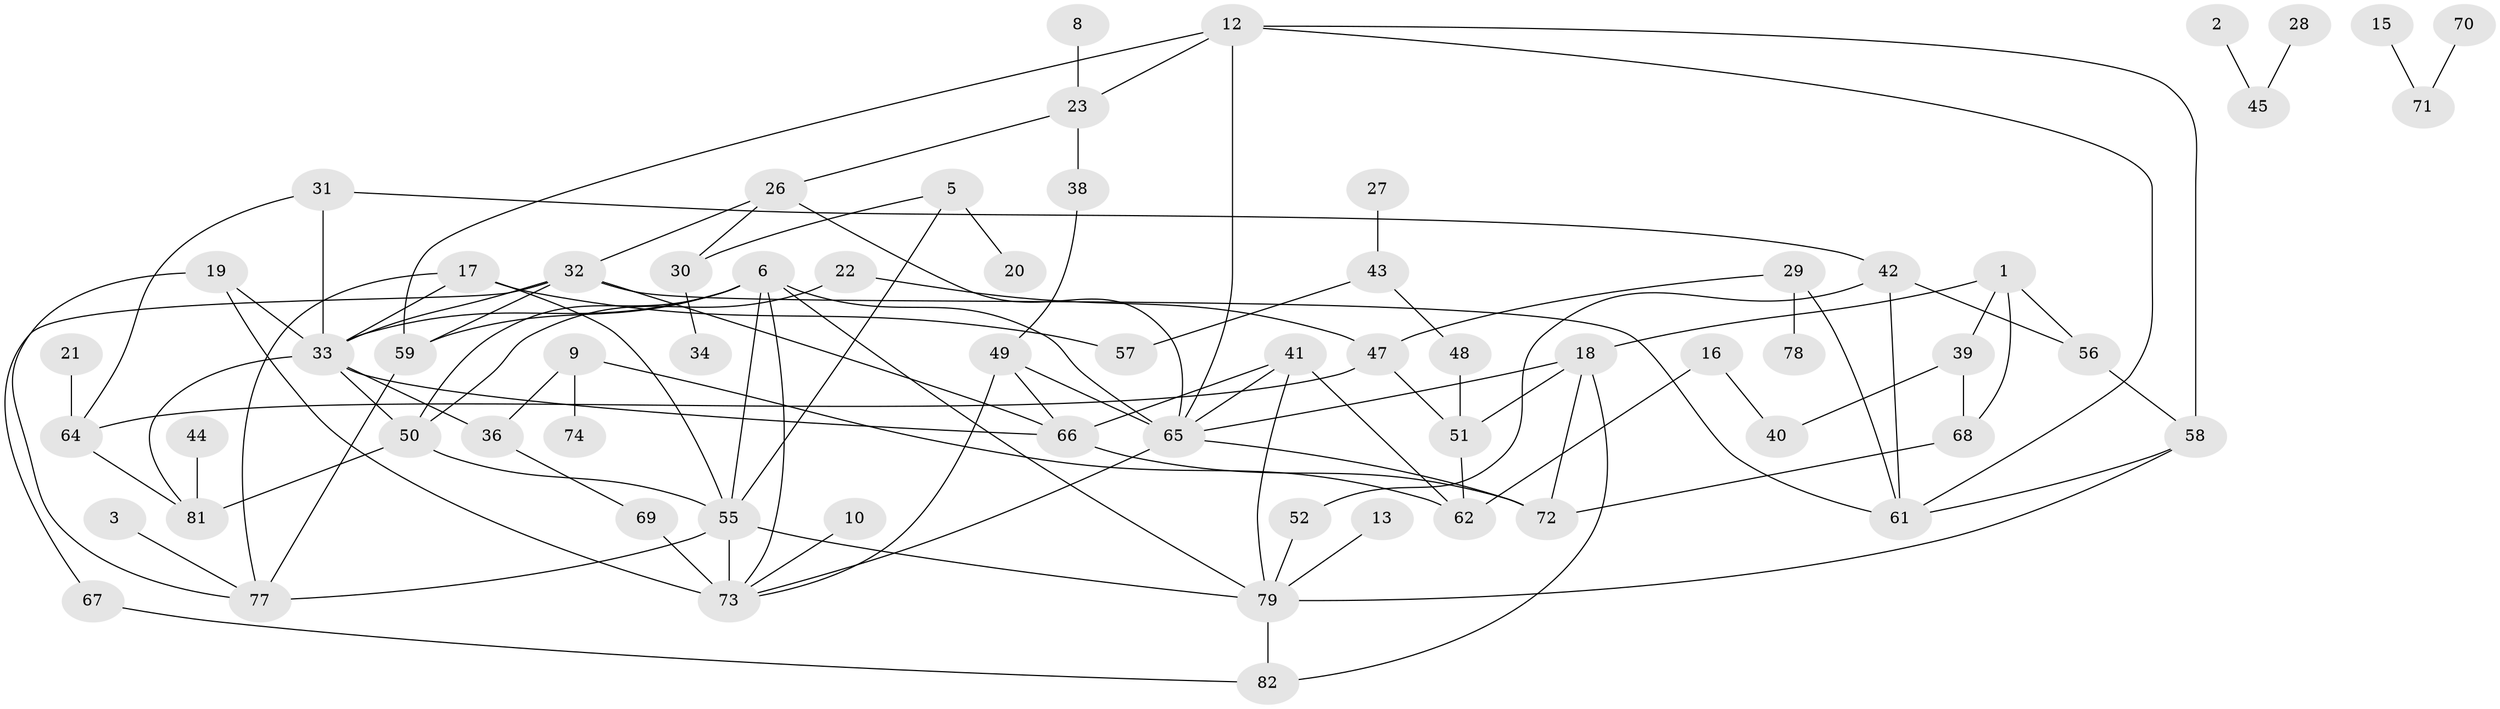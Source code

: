 // original degree distribution, {2: 0.22962962962962963, 4: 0.15555555555555556, 1: 0.2, 0: 0.11851851851851852, 3: 0.1925925925925926, 7: 0.007407407407407408, 5: 0.07407407407407407, 6: 0.022222222222222223}
// Generated by graph-tools (version 1.1) at 2025/35/03/04/25 23:35:50]
// undirected, 66 vertices, 107 edges
graph export_dot {
  node [color=gray90,style=filled];
  1;
  2;
  3;
  5;
  6;
  8;
  9;
  10;
  12;
  13;
  15;
  16;
  17;
  18;
  19;
  20;
  21;
  22;
  23;
  26;
  27;
  28;
  29;
  30;
  31;
  32;
  33;
  34;
  36;
  38;
  39;
  40;
  41;
  42;
  43;
  44;
  45;
  47;
  48;
  49;
  50;
  51;
  52;
  55;
  56;
  57;
  58;
  59;
  61;
  62;
  64;
  65;
  66;
  67;
  68;
  69;
  70;
  71;
  72;
  73;
  74;
  77;
  78;
  79;
  81;
  82;
  1 -- 18 [weight=1.0];
  1 -- 39 [weight=1.0];
  1 -- 56 [weight=1.0];
  1 -- 68 [weight=1.0];
  2 -- 45 [weight=1.0];
  3 -- 77 [weight=1.0];
  5 -- 20 [weight=1.0];
  5 -- 30 [weight=1.0];
  5 -- 55 [weight=1.0];
  6 -- 33 [weight=1.0];
  6 -- 50 [weight=1.0];
  6 -- 55 [weight=1.0];
  6 -- 59 [weight=1.0];
  6 -- 65 [weight=1.0];
  6 -- 73 [weight=1.0];
  6 -- 79 [weight=1.0];
  8 -- 23 [weight=1.0];
  9 -- 36 [weight=1.0];
  9 -- 62 [weight=1.0];
  9 -- 74 [weight=1.0];
  10 -- 73 [weight=1.0];
  12 -- 23 [weight=1.0];
  12 -- 58 [weight=1.0];
  12 -- 59 [weight=1.0];
  12 -- 61 [weight=1.0];
  12 -- 65 [weight=1.0];
  13 -- 79 [weight=1.0];
  15 -- 71 [weight=1.0];
  16 -- 40 [weight=1.0];
  16 -- 62 [weight=1.0];
  17 -- 33 [weight=1.0];
  17 -- 55 [weight=1.0];
  17 -- 57 [weight=1.0];
  17 -- 77 [weight=2.0];
  18 -- 51 [weight=1.0];
  18 -- 65 [weight=1.0];
  18 -- 72 [weight=1.0];
  18 -- 82 [weight=1.0];
  19 -- 33 [weight=1.0];
  19 -- 73 [weight=1.0];
  19 -- 77 [weight=1.0];
  21 -- 64 [weight=1.0];
  22 -- 47 [weight=1.0];
  22 -- 50 [weight=1.0];
  23 -- 26 [weight=1.0];
  23 -- 38 [weight=1.0];
  26 -- 30 [weight=1.0];
  26 -- 32 [weight=1.0];
  26 -- 65 [weight=1.0];
  27 -- 43 [weight=1.0];
  28 -- 45 [weight=1.0];
  29 -- 47 [weight=1.0];
  29 -- 61 [weight=1.0];
  29 -- 78 [weight=1.0];
  30 -- 34 [weight=1.0];
  31 -- 33 [weight=1.0];
  31 -- 42 [weight=1.0];
  31 -- 64 [weight=1.0];
  32 -- 33 [weight=1.0];
  32 -- 59 [weight=1.0];
  32 -- 61 [weight=1.0];
  32 -- 66 [weight=1.0];
  32 -- 67 [weight=1.0];
  33 -- 36 [weight=1.0];
  33 -- 50 [weight=1.0];
  33 -- 66 [weight=1.0];
  33 -- 81 [weight=1.0];
  36 -- 69 [weight=1.0];
  38 -- 49 [weight=1.0];
  39 -- 40 [weight=1.0];
  39 -- 68 [weight=1.0];
  41 -- 62 [weight=1.0];
  41 -- 65 [weight=1.0];
  41 -- 66 [weight=1.0];
  41 -- 79 [weight=1.0];
  42 -- 52 [weight=1.0];
  42 -- 56 [weight=1.0];
  42 -- 61 [weight=1.0];
  43 -- 48 [weight=1.0];
  43 -- 57 [weight=1.0];
  44 -- 81 [weight=1.0];
  47 -- 51 [weight=1.0];
  47 -- 64 [weight=1.0];
  48 -- 51 [weight=1.0];
  49 -- 65 [weight=1.0];
  49 -- 66 [weight=1.0];
  49 -- 73 [weight=1.0];
  50 -- 55 [weight=1.0];
  50 -- 81 [weight=1.0];
  51 -- 62 [weight=1.0];
  52 -- 79 [weight=1.0];
  55 -- 73 [weight=2.0];
  55 -- 77 [weight=1.0];
  55 -- 79 [weight=1.0];
  56 -- 58 [weight=1.0];
  58 -- 61 [weight=1.0];
  58 -- 79 [weight=1.0];
  59 -- 77 [weight=1.0];
  64 -- 81 [weight=1.0];
  65 -- 72 [weight=1.0];
  65 -- 73 [weight=1.0];
  66 -- 72 [weight=1.0];
  67 -- 82 [weight=1.0];
  68 -- 72 [weight=1.0];
  69 -- 73 [weight=2.0];
  70 -- 71 [weight=1.0];
  79 -- 82 [weight=1.0];
}
